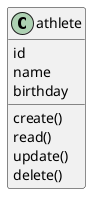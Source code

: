 @startuml
class athlete {
    id
    name
    birthday
    create()
    read()
    update()
    delete()
}
@enduml